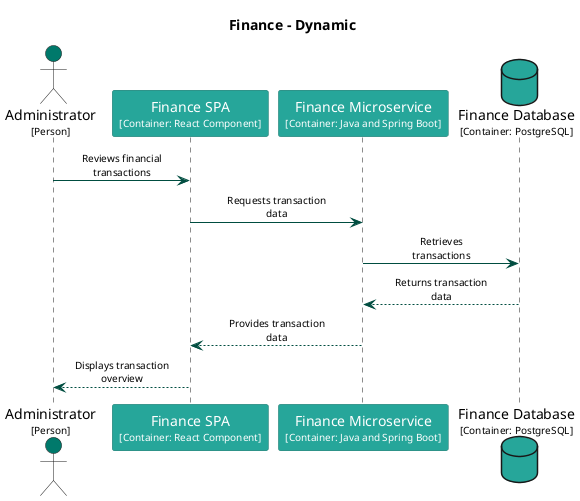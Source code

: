 @startuml
set separator none
title Finance - Dynamic

skinparam {
  arrowFontSize 10
  defaultTextAlignment center
  wrapWidth 200
  maxMessageSize 100
}

hide stereotype

skinparam sequenceParticipant<<Administrator>> {
  BackgroundColor #00796b
  FontColor #ffffff
  BorderColor #00544a
  shadowing false
}
skinparam sequenceParticipant<<Finance.FinanceDatabase>> {
  BackgroundColor #26a69a
  FontColor #ffffff
  BorderColor #1a746b
  shadowing false
}
skinparam sequenceParticipant<<Finance.FinanceMicroservice>> {
  BackgroundColor #26a69a
  FontColor #ffffff
  BorderColor #1a746b
  shadowing false
}
skinparam sequenceParticipant<<Finance.FinanceSPA>> {
  BackgroundColor #26a69a
  FontColor #ffffff
  BorderColor #1a746b
  shadowing false
}

actor "Administrator\n<size:10>[Person]</size>" as Administrator <<Administrator>> #00796b
participant "Finance SPA\n<size:10>[Container: React Component]</size>" as Finance.FinanceSPA <<Finance.FinanceSPA>> #26a69a
participant "Finance Microservice\n<size:10>[Container: Java and Spring Boot]</size>" as Finance.FinanceMicroservice <<Finance.FinanceMicroservice>> #26a69a
database "Finance Database\n<size:10>[Container: PostgreSQL]</size>" as Finance.FinanceDatabase <<Finance.FinanceDatabase>> #26a69a
Administrator -[#004d40]> Finance.FinanceSPA : Reviews financial transactions
Finance.FinanceSPA -[#004d40]> Finance.FinanceMicroservice : Requests transaction data
Finance.FinanceMicroservice -[#004d40]> Finance.FinanceDatabase : Retrieves transactions
Finance.FinanceMicroservice <-[#004d40]- Finance.FinanceDatabase : Returns transaction data
Finance.FinanceSPA <-[#004d40]- Finance.FinanceMicroservice : Provides transaction data
Administrator <-[#004d40]- Finance.FinanceSPA : Displays transaction overview
@enduml